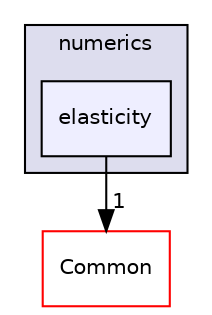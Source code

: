 digraph "SU2_CFD/include/numerics/elasticity" {
  compound=true
  node [ fontsize="10", fontname="Helvetica"];
  edge [ labelfontsize="10", labelfontname="Helvetica"];
  subgraph clusterdir_756791f5376667f4032d4a9f45c7494c {
    graph [ bgcolor="#ddddee", pencolor="black", label="numerics" fontname="Helvetica", fontsize="10", URL="dir_756791f5376667f4032d4a9f45c7494c.html"]
  dir_ee84f51aff238d23e66c100bc940df63 [shape=box, label="elasticity", style="filled", fillcolor="#eeeeff", pencolor="black", URL="dir_ee84f51aff238d23e66c100bc940df63.html"];
  }
  dir_4ab6b4cc6a7edbff49100e9123df213f [shape=box label="Common" fillcolor="white" style="filled" color="red" URL="dir_4ab6b4cc6a7edbff49100e9123df213f.html"];
  dir_ee84f51aff238d23e66c100bc940df63->dir_4ab6b4cc6a7edbff49100e9123df213f [headlabel="1", labeldistance=1.5 headhref="dir_000047_000000.html"];
}
